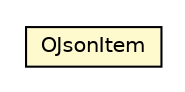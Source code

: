 #!/usr/local/bin/dot
#
# Class diagram 
# Generated by UMLGraph version R5_6-24-gf6e263 (http://www.umlgraph.org/)
#

digraph G {
	edge [fontname="Helvetica",fontsize=10,labelfontname="Helvetica",labelfontsize=10];
	node [fontname="Helvetica",fontsize=10,shape=plaintext];
	nodesep=0.25;
	ranksep=0.5;
	// com.orientechnologies.orient.core.sql.parser.OJsonItem
	c2223963 [label=<<table title="com.orientechnologies.orient.core.sql.parser.OJsonItem" border="0" cellborder="1" cellspacing="0" cellpadding="2" port="p" bgcolor="lemonChiffon" href="./OJsonItem.html">
		<tr><td><table border="0" cellspacing="0" cellpadding="1">
<tr><td align="center" balign="center"> OJsonItem </td></tr>
		</table></td></tr>
		</table>>, URL="./OJsonItem.html", fontname="Helvetica", fontcolor="black", fontsize=10.0];
}

